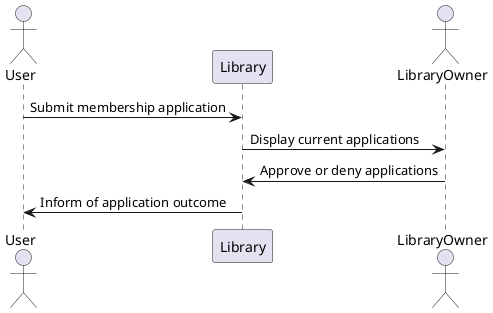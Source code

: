 @startuml Joining a library
actor User
participant Library
actor LibraryOwner

User -> Library: Submit membership application
Library -> LibraryOwner: Display current applications
LibraryOwner -> Library: Approve or deny applications
Library -> User: Inform of application outcome
@enduml